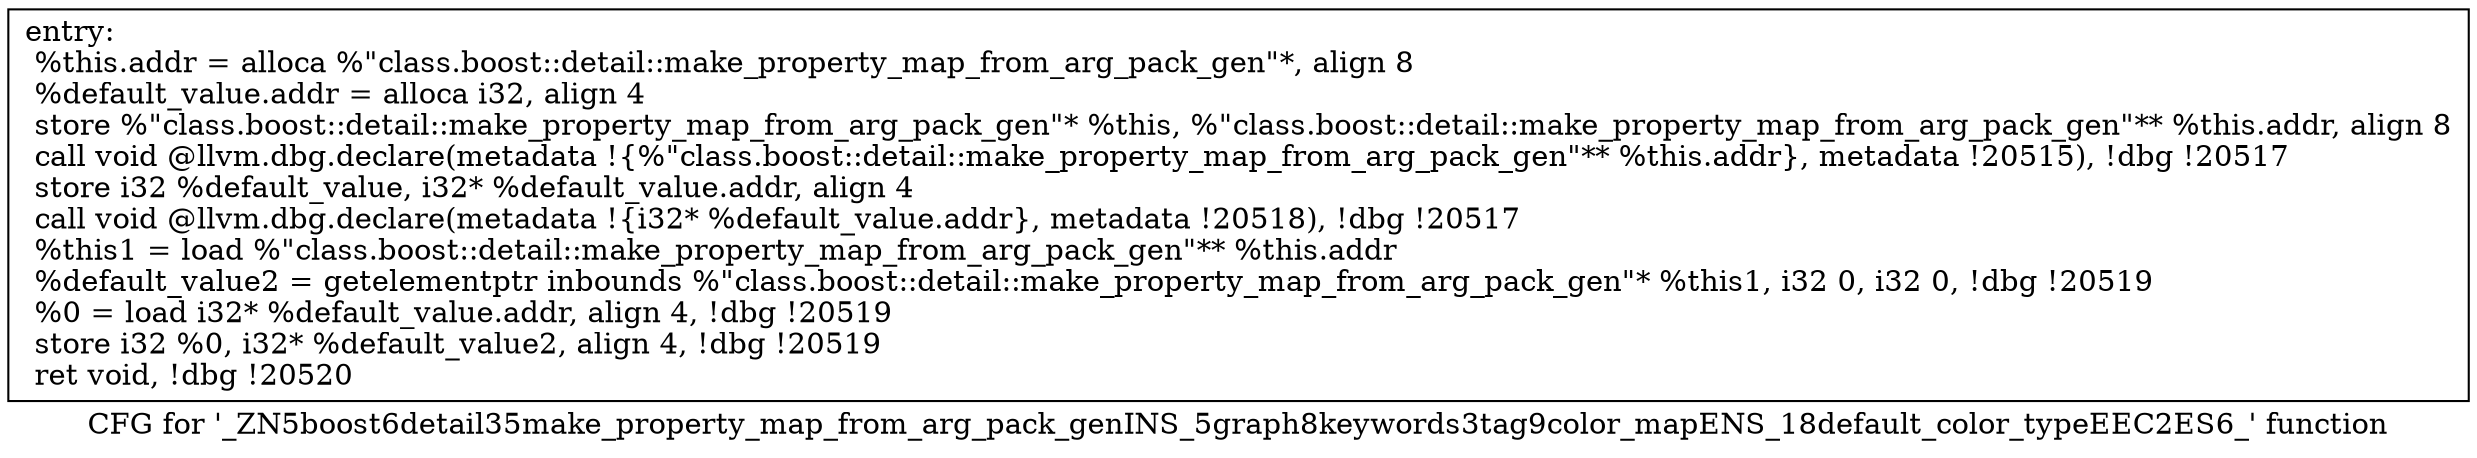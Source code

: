 digraph "CFG for '_ZN5boost6detail35make_property_map_from_arg_pack_genINS_5graph8keywords3tag9color_mapENS_18default_color_typeEEC2ES6_' function" {
	label="CFG for '_ZN5boost6detail35make_property_map_from_arg_pack_genINS_5graph8keywords3tag9color_mapENS_18default_color_typeEEC2ES6_' function";

	Node0x7fd441770d50 [shape=record,label="{entry:\l  %this.addr = alloca %\"class.boost::detail::make_property_map_from_arg_pack_gen\"*, align 8\l  %default_value.addr = alloca i32, align 4\l  store %\"class.boost::detail::make_property_map_from_arg_pack_gen\"* %this, %\"class.boost::detail::make_property_map_from_arg_pack_gen\"** %this.addr, align 8\l  call void @llvm.dbg.declare(metadata !\{%\"class.boost::detail::make_property_map_from_arg_pack_gen\"** %this.addr\}, metadata !20515), !dbg !20517\l  store i32 %default_value, i32* %default_value.addr, align 4\l  call void @llvm.dbg.declare(metadata !\{i32* %default_value.addr\}, metadata !20518), !dbg !20517\l  %this1 = load %\"class.boost::detail::make_property_map_from_arg_pack_gen\"** %this.addr\l  %default_value2 = getelementptr inbounds %\"class.boost::detail::make_property_map_from_arg_pack_gen\"* %this1, i32 0, i32 0, !dbg !20519\l  %0 = load i32* %default_value.addr, align 4, !dbg !20519\l  store i32 %0, i32* %default_value2, align 4, !dbg !20519\l  ret void, !dbg !20520\l}"];
}

